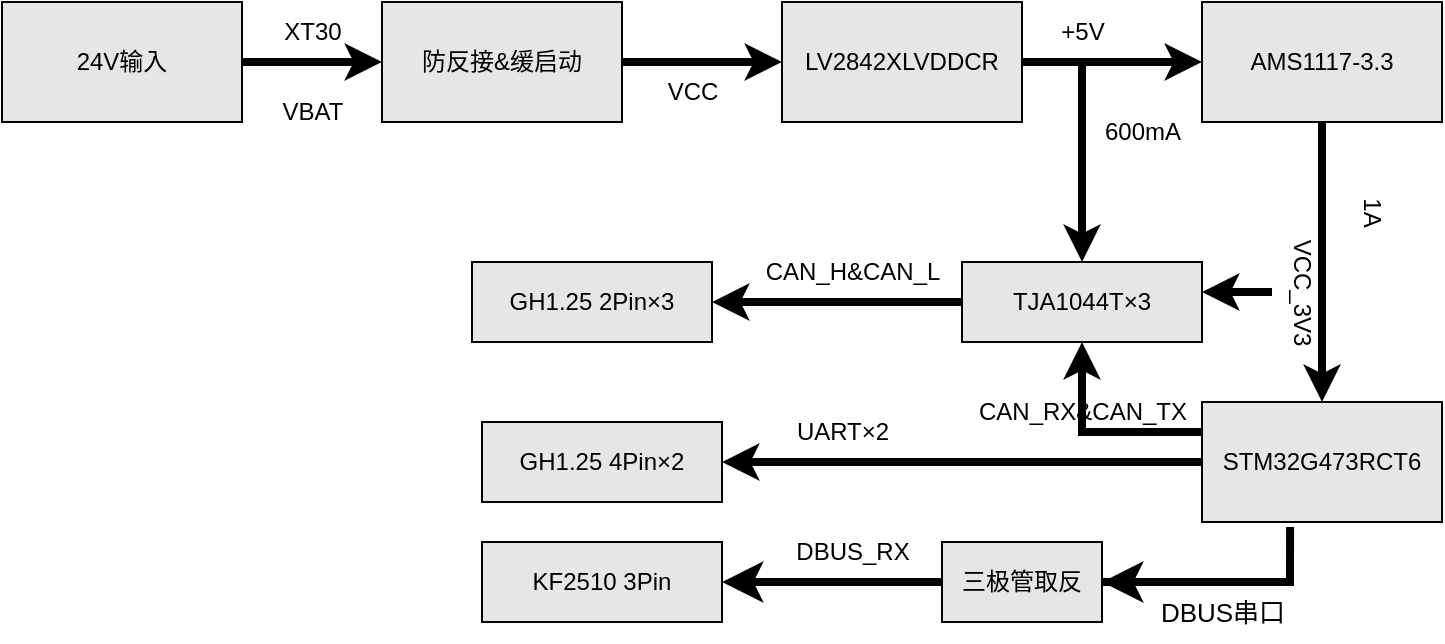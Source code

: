 <mxfile>
    <diagram id="YBt0uZb8d742n9E7hVaQ" name="第 1 页">
        <mxGraphModel dx="1928" dy="681" grid="1" gridSize="10" guides="1" tooltips="1" connect="1" arrows="1" fold="1" page="1" pageScale="1" pageWidth="827" pageHeight="1169" background="#ffffff" math="0" shadow="0">
            <root>
                <mxCell id="0"/>
                <mxCell id="1" parent="0"/>
                <mxCell id="6" value="" style="edgeStyle=none;html=1;fontColor=#000000;entryX=0;entryY=0.5;entryDx=0;entryDy=0;exitX=1;exitY=0.5;exitDx=0;exitDy=0;fontSize=6;strokeColor=#000000;strokeWidth=4;" parent="1" source="73" target="74" edge="1">
                    <mxGeometry relative="1" as="geometry">
                        <mxPoint x="-250" y="470" as="sourcePoint"/>
                        <mxPoint x="-180" y="470" as="targetPoint"/>
                        <Array as="points">
                            <mxPoint x="-210" y="470"/>
                        </Array>
                    </mxGeometry>
                </mxCell>
                <mxCell id="8" value="" style="edgeStyle=none;html=1;fontColor=#000000;fontSize=6;strokeColor=#000000;strokeWidth=4;" parent="1" edge="1">
                    <mxGeometry relative="1" as="geometry">
                        <mxPoint x="-60" y="470" as="sourcePoint"/>
                        <mxPoint x="20" y="470" as="targetPoint"/>
                    </mxGeometry>
                </mxCell>
                <mxCell id="34" style="edgeStyle=none;html=1;entryX=0;entryY=0.5;entryDx=0;entryDy=0;fontSize=6;fontColor=#000000;exitX=1;exitY=0.5;exitDx=0;exitDy=0;strokeColor=#000000;strokeWidth=4;" parent="1" source="75" target="76" edge="1">
                    <mxGeometry relative="1" as="geometry">
                        <mxPoint x="140" y="470" as="sourcePoint"/>
                        <mxPoint x="230" y="470" as="targetPoint"/>
                    </mxGeometry>
                </mxCell>
                <mxCell id="9" value="VBAT" style="text;html=1;align=center;verticalAlign=middle;resizable=0;points=[];autosize=1;strokeColor=none;fillColor=none;fontColor=#000000;" parent="1" vertex="1">
                    <mxGeometry x="-240" y="480" width="50" height="30" as="geometry"/>
                </mxCell>
                <mxCell id="11" value="VCC" style="text;html=1;align=center;verticalAlign=middle;resizable=0;points=[];autosize=1;strokeColor=none;fillColor=none;fontColor=#000000;" parent="1" vertex="1">
                    <mxGeometry x="-50" y="470" width="50" height="30" as="geometry"/>
                </mxCell>
                <mxCell id="18" value="" style="edgeStyle=none;html=1;fontColor=#000000;fontSize=6;strokeColor=#000000;strokeWidth=4;entryX=0.5;entryY=0;entryDx=0;entryDy=0;" parent="1" target="77" edge="1">
                    <mxGeometry relative="1" as="geometry">
                        <mxPoint x="290" y="500" as="sourcePoint"/>
                        <mxPoint x="290" y="640" as="targetPoint"/>
                    </mxGeometry>
                </mxCell>
                <mxCell id="29" value="" style="edgeStyle=none;html=1;fontSize=6;fontColor=#000000;exitX=1;exitY=0.5;exitDx=0;exitDy=0;entryX=0.5;entryY=0;entryDx=0;entryDy=0;strokeColor=#000000;strokeWidth=4;rounded=0;" parent="1" source="75" edge="1" target="31">
                    <mxGeometry relative="1" as="geometry">
                        <mxPoint x="165" y="565" as="targetPoint"/>
                        <Array as="points">
                            <mxPoint x="170" y="470"/>
                        </Array>
                    </mxGeometry>
                </mxCell>
                <mxCell id="16" value="+5V" style="text;html=1;align=center;verticalAlign=middle;resizable=0;points=[];autosize=1;strokeColor=none;fillColor=none;fontColor=#000000;" parent="1" vertex="1">
                    <mxGeometry x="145" y="440" width="50" height="30" as="geometry"/>
                </mxCell>
                <mxCell id="33" style="edgeStyle=none;html=1;fontSize=6;fontColor=#000000;strokeColor=#000000;strokeWidth=4;" parent="1" source="19" edge="1">
                    <mxGeometry relative="1" as="geometry">
                        <mxPoint x="230" y="585" as="targetPoint"/>
                    </mxGeometry>
                </mxCell>
                <mxCell id="19" value="VCC_3V3" style="text;html=1;align=center;verticalAlign=middle;resizable=0;points=[];autosize=1;strokeColor=none;fillColor=none;rotation=90;fontColor=#000000;" parent="1" vertex="1">
                    <mxGeometry x="240" y="570" width="80" height="30" as="geometry"/>
                </mxCell>
                <mxCell id="21" value="&lt;font style=&quot;font-size: 12px;&quot;&gt;1A&lt;/font&gt;" style="text;html=1;align=center;verticalAlign=middle;resizable=0;points=[];autosize=1;strokeColor=none;fillColor=none;rotation=90;fontColor=#000000;strokeWidth=4;fontSize=12;" parent="1" vertex="1">
                    <mxGeometry x="295" y="530" width="40" height="30" as="geometry"/>
                </mxCell>
                <mxCell id="40" value="" style="edgeStyle=none;html=1;fontSize=6;fontColor=#000000;entryX=1;entryY=0.5;entryDx=0;entryDy=0;strokeColor=#000000;strokeWidth=4;" parent="1" source="31" target="78" edge="1">
                    <mxGeometry relative="1" as="geometry">
                        <mxPoint x="25" y="590" as="targetPoint"/>
                    </mxGeometry>
                </mxCell>
                <mxCell id="31" value="TJA1044T×3" style="rounded=0;whiteSpace=wrap;html=1;fontSize=12;fontColor=#000000;fillColor=#E6E6E6;" parent="1" vertex="1">
                    <mxGeometry x="110" y="570" width="120" height="40" as="geometry"/>
                </mxCell>
                <mxCell id="35" value="&lt;font style=&quot;font-size: 12px;&quot;&gt;600mA&lt;br style=&quot;font-size: 12px;&quot;&gt;&lt;/font&gt;" style="text;html=1;align=center;verticalAlign=middle;resizable=0;points=[];autosize=1;strokeColor=none;fillColor=none;rotation=0;fontColor=#000000;fontSize=12;" parent="1" vertex="1">
                    <mxGeometry x="170" y="490" width="60" height="30" as="geometry"/>
                </mxCell>
                <mxCell id="38" value="&lt;font style=&quot;font-size: 12px;&quot;&gt;CAN_RX&amp;amp;CAN_TX&lt;/font&gt;" style="text;html=1;align=center;verticalAlign=middle;resizable=0;points=[];autosize=1;strokeColor=none;fillColor=none;rotation=0;fontColor=#000000;fontSize=12;" parent="1" vertex="1">
                    <mxGeometry x="105" y="630" width="130" height="30" as="geometry"/>
                </mxCell>
                <mxCell id="41" value="&lt;font style=&quot;font-size: 12px;&quot;&gt;CAN_H&amp;amp;CAN_L&lt;/font&gt;" style="text;html=1;align=center;verticalAlign=middle;resizable=0;points=[];autosize=1;strokeColor=none;fillColor=none;rotation=0;fontColor=#000000;fontSize=12;" parent="1" vertex="1">
                    <mxGeometry y="560" width="110" height="30" as="geometry"/>
                </mxCell>
                <mxCell id="44" value="&lt;font style=&quot;font-size: 12px;&quot;&gt;UART×2&lt;br style=&quot;font-size: 12px;&quot;&gt;&lt;/font&gt;" style="text;html=1;align=center;verticalAlign=middle;resizable=0;points=[];autosize=1;strokeColor=none;fillColor=none;rotation=0;fontColor=#000000;fontSize=12;" parent="1" vertex="1">
                    <mxGeometry x="15" y="640" width="70" height="30" as="geometry"/>
                </mxCell>
                <mxCell id="45" value="" style="edgeStyle=segmentEdgeStyle;endArrow=classic;html=1;curved=0;rounded=1;endSize=8;startSize=8;fontSize=6;fontColor=#000000;exitX=0;exitY=0.5;exitDx=0;exitDy=0;startArrow=none;strokeColor=#000000;strokeWidth=4;entryX=1;entryY=0.5;entryDx=0;entryDy=0;" parent="1" source="80" edge="1" target="46">
                    <mxGeometry width="50" height="50" relative="1" as="geometry">
                        <mxPoint x="280" y="760" as="sourcePoint"/>
                        <mxPoint x="140" y="730" as="targetPoint"/>
                        <Array as="points"/>
                    </mxGeometry>
                </mxCell>
                <mxCell id="46" value="KF2510 3Pin" style="rounded=0;whiteSpace=wrap;html=1;fontSize=12;fontColor=#000000;fillColor=#E6E6E6;fillStyle=auto;gradientColor=none;" parent="1" vertex="1">
                    <mxGeometry x="-130" y="710" width="120" height="40" as="geometry"/>
                </mxCell>
                <mxCell id="49" value="" style="edgeStyle=segmentEdgeStyle;endArrow=classic;html=1;rounded=0;endSize=8;startSize=8;fontSize=6;fontColor=#000000;exitX=0.367;exitY=1.041;exitDx=0;exitDy=0;exitPerimeter=0;strokeColor=#000000;strokeWidth=4;" parent="1" target="80" edge="1">
                    <mxGeometry width="50" height="50" relative="1" as="geometry">
                        <mxPoint x="274.04" y="702.46" as="sourcePoint"/>
                        <mxPoint x="240" y="730" as="targetPoint"/>
                        <Array as="points">
                            <mxPoint x="274" y="730"/>
                        </Array>
                    </mxGeometry>
                </mxCell>
                <mxCell id="50" value="&lt;font style=&quot;font-size: 13px;&quot;&gt;DBUS串口&lt;br style=&quot;font-size: 13px;&quot;&gt;&lt;/font&gt;" style="text;html=1;align=center;verticalAlign=middle;resizable=0;points=[];autosize=1;strokeColor=none;fillColor=none;rotation=0;fontColor=#000000;fontSize=13;" parent="1" vertex="1">
                    <mxGeometry x="195" y="730" width="90" height="30" as="geometry"/>
                </mxCell>
                <mxCell id="53" value="XT30" style="text;html=1;align=center;verticalAlign=middle;resizable=0;points=[];autosize=1;strokeColor=none;fillColor=none;fontColor=#000000;" parent="1" vertex="1">
                    <mxGeometry x="-240" y="440" width="50" height="30" as="geometry"/>
                </mxCell>
                <mxCell id="73" value="24V输入" style="rounded=0;whiteSpace=wrap;html=1;fontColor=#000000;fillColor=#E6E6E6;fillStyle=auto;gradientColor=none;" vertex="1" parent="1">
                    <mxGeometry x="-370" y="440" width="120" height="60" as="geometry"/>
                </mxCell>
                <mxCell id="74" value="防反接&amp;amp;缓启动" style="rounded=0;whiteSpace=wrap;html=1;fillColor=#E6E6E6;fontColor=#000000;fillStyle=auto;gradientColor=none;" vertex="1" parent="1">
                    <mxGeometry x="-180" y="440" width="120" height="60" as="geometry"/>
                </mxCell>
                <mxCell id="75" value="LV2842XLVDDCR" style="rounded=0;whiteSpace=wrap;html=1;fillColor=#E6E6E6;fontColor=#000000;fillStyle=auto;gradientColor=none;" vertex="1" parent="1">
                    <mxGeometry x="20" y="440" width="120" height="60" as="geometry"/>
                </mxCell>
                <mxCell id="76" value="AMS1117-3.3" style="rounded=0;whiteSpace=wrap;html=1;fillColor=#E6E6E6;fontColor=#000000;fillStyle=auto;gradientColor=none;" vertex="1" parent="1">
                    <mxGeometry x="230" y="440" width="120" height="60" as="geometry"/>
                </mxCell>
                <mxCell id="77" value="STM32G473RCT6" style="rounded=0;whiteSpace=wrap;html=1;fillColor=#E6E6E6;fontColor=#000000;fillStyle=auto;gradientColor=none;" vertex="1" parent="1">
                    <mxGeometry x="230" y="640" width="120" height="60" as="geometry"/>
                </mxCell>
                <mxCell id="78" value="GH1.25 2Pin×3" style="rounded=0;whiteSpace=wrap;html=1;fontSize=12;fontColor=#000000;fillColor=#E6E6E6;fillStyle=auto;gradientColor=none;" vertex="1" parent="1">
                    <mxGeometry x="-135" y="570" width="120" height="40" as="geometry"/>
                </mxCell>
                <mxCell id="52" value="&lt;font style=&quot;font-size: 12px;&quot;&gt;DBUS_RX&lt;br style=&quot;font-size: 12px;&quot;&gt;&lt;/font&gt;" style="text;html=1;align=center;verticalAlign=middle;resizable=0;points=[];autosize=1;strokeColor=none;fillColor=none;rotation=0;fontColor=#000000;fontSize=12;" parent="1" vertex="1">
                    <mxGeometry x="15" y="700" width="80" height="30" as="geometry"/>
                </mxCell>
                <mxCell id="89" value="" style="endArrow=classic;html=1;rounded=0;strokeColor=#000000;strokeWidth=4;fontSize=12;fontColor=#000000;entryX=0.5;entryY=1;entryDx=0;entryDy=0;exitX=0;exitY=0.25;exitDx=0;exitDy=0;" edge="1" parent="1" source="77" target="31">
                    <mxGeometry width="50" height="50" relative="1" as="geometry">
                        <mxPoint x="170" y="670" as="sourcePoint"/>
                        <mxPoint x="60" y="560" as="targetPoint"/>
                        <Array as="points">
                            <mxPoint x="170" y="655"/>
                        </Array>
                    </mxGeometry>
                </mxCell>
                <mxCell id="90" value="GH1.25 4Pin×2" style="rounded=0;whiteSpace=wrap;html=1;fontSize=12;fontColor=#000000;fillColor=#E6E6E6;fillStyle=auto;gradientColor=none;" vertex="1" parent="1">
                    <mxGeometry x="-130" y="650" width="120" height="40" as="geometry"/>
                </mxCell>
                <mxCell id="91" value="" style="edgeStyle=segmentEdgeStyle;endArrow=none;html=1;curved=0;rounded=1;endSize=8;startSize=8;fontSize=6;fontColor=#000000;exitX=0;exitY=0.5;exitDx=0;exitDy=0;startArrow=none;strokeColor=#000000;strokeWidth=4;" edge="1" parent="1" target="80">
                    <mxGeometry width="50" height="50" relative="1" as="geometry">
                        <mxPoint x="190" y="730" as="sourcePoint"/>
                        <mxPoint y="730" as="targetPoint"/>
                        <Array as="points"/>
                    </mxGeometry>
                </mxCell>
                <mxCell id="80" value="&lt;font style=&quot;font-size: 12px;&quot;&gt;三极管取反&lt;/font&gt;" style="rounded=0;whiteSpace=wrap;html=1;fontSize=12;fontColor=#000000;fillColor=#E6E6E6;fillStyle=auto;gradientColor=none;" vertex="1" parent="1">
                    <mxGeometry x="100" y="710" width="80" height="40" as="geometry"/>
                </mxCell>
                <mxCell id="92" value="" style="endArrow=classic;html=1;rounded=0;strokeColor=#000000;strokeWidth=4;fontSize=13;fontColor=#000000;entryX=1;entryY=0.5;entryDx=0;entryDy=0;exitX=0;exitY=0.5;exitDx=0;exitDy=0;" edge="1" parent="1" source="77" target="90">
                    <mxGeometry width="50" height="50" relative="1" as="geometry">
                        <mxPoint x="80" y="580" as="sourcePoint"/>
                        <mxPoint x="130" y="530" as="targetPoint"/>
                    </mxGeometry>
                </mxCell>
            </root>
        </mxGraphModel>
    </diagram>
</mxfile>